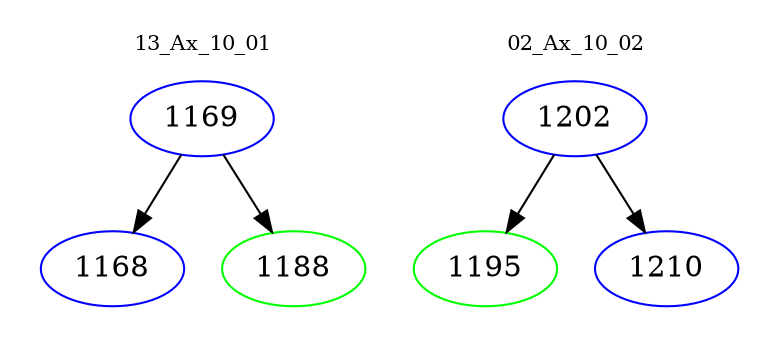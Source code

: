 digraph{
subgraph cluster_0 {
color = white
label = "13_Ax_10_01";
fontsize=10;
T0_1169 [label="1169", color="blue"]
T0_1169 -> T0_1168 [color="black"]
T0_1168 [label="1168", color="blue"]
T0_1169 -> T0_1188 [color="black"]
T0_1188 [label="1188", color="green"]
}
subgraph cluster_1 {
color = white
label = "02_Ax_10_02";
fontsize=10;
T1_1202 [label="1202", color="blue"]
T1_1202 -> T1_1195 [color="black"]
T1_1195 [label="1195", color="green"]
T1_1202 -> T1_1210 [color="black"]
T1_1210 [label="1210", color="blue"]
}
}
